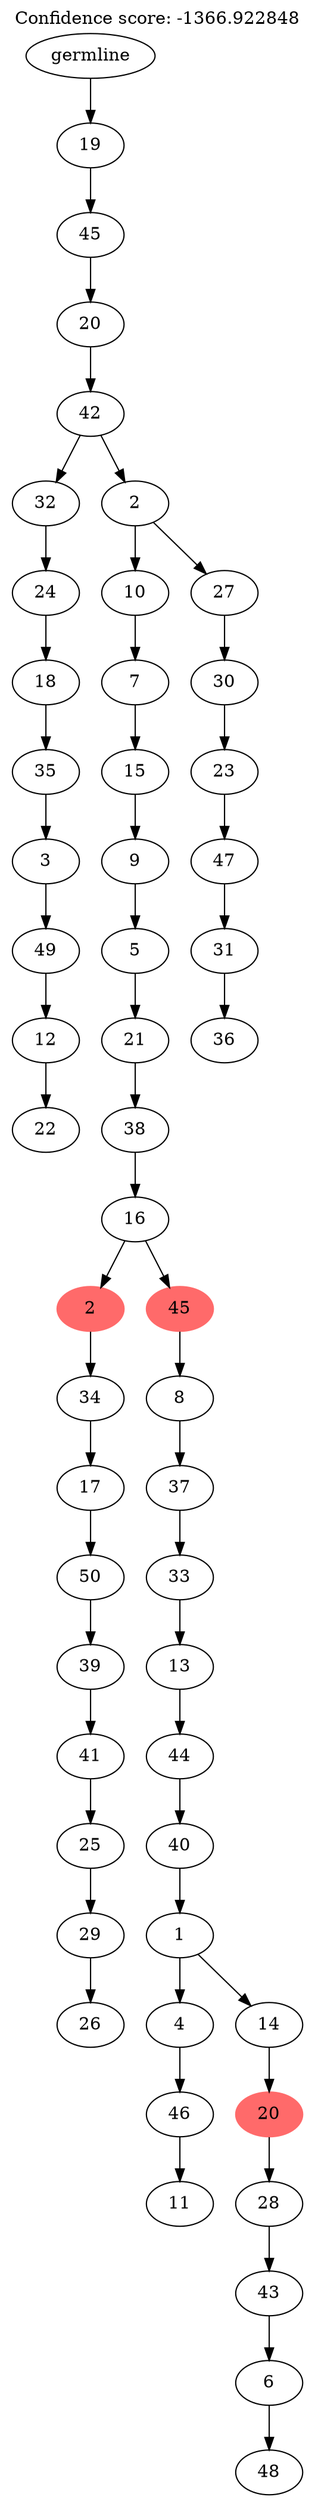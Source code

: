 digraph g {
	"52" -> "53";
	"53" [label="22"];
	"51" -> "52";
	"52" [label="12"];
	"50" -> "51";
	"51" [label="49"];
	"49" -> "50";
	"50" [label="3"];
	"48" -> "49";
	"49" [label="35"];
	"47" -> "48";
	"48" [label="18"];
	"46" -> "47";
	"47" [label="24"];
	"44" -> "45";
	"45" [label="26"];
	"43" -> "44";
	"44" [label="29"];
	"42" -> "43";
	"43" [label="25"];
	"41" -> "42";
	"42" [label="41"];
	"40" -> "41";
	"41" [label="39"];
	"39" -> "40";
	"40" [label="50"];
	"38" -> "39";
	"39" [label="17"];
	"37" -> "38";
	"38" [label="34"];
	"35" -> "36";
	"36" [label="11"];
	"34" -> "35";
	"35" [label="46"];
	"32" -> "33";
	"33" [label="48"];
	"31" -> "32";
	"32" [label="6"];
	"30" -> "31";
	"31" [label="43"];
	"29" -> "30";
	"30" [label="28"];
	"28" -> "29";
	"29" [color=indianred1, style=filled, label="20"];
	"27" -> "28";
	"28" [label="14"];
	"27" -> "34";
	"34" [label="4"];
	"26" -> "27";
	"27" [label="1"];
	"25" -> "26";
	"26" [label="40"];
	"24" -> "25";
	"25" [label="44"];
	"23" -> "24";
	"24" [label="13"];
	"22" -> "23";
	"23" [label="33"];
	"21" -> "22";
	"22" [label="37"];
	"20" -> "21";
	"21" [label="8"];
	"19" -> "20";
	"20" [color=indianred1, style=filled, label="45"];
	"19" -> "37";
	"37" [color=indianred1, style=filled, label="2"];
	"18" -> "19";
	"19" [label="16"];
	"17" -> "18";
	"18" [label="38"];
	"16" -> "17";
	"17" [label="21"];
	"15" -> "16";
	"16" [label="5"];
	"14" -> "15";
	"15" [label="9"];
	"13" -> "14";
	"14" [label="15"];
	"12" -> "13";
	"13" [label="7"];
	"10" -> "11";
	"11" [label="36"];
	"9" -> "10";
	"10" [label="31"];
	"8" -> "9";
	"9" [label="47"];
	"7" -> "8";
	"8" [label="23"];
	"6" -> "7";
	"7" [label="30"];
	"5" -> "6";
	"6" [label="27"];
	"5" -> "12";
	"12" [label="10"];
	"4" -> "5";
	"5" [label="2"];
	"4" -> "46";
	"46" [label="32"];
	"3" -> "4";
	"4" [label="42"];
	"2" -> "3";
	"3" [label="20"];
	"1" -> "2";
	"2" [label="45"];
	"0" -> "1";
	"1" [label="19"];
	"0" [label="germline"];
	labelloc="t";
	label="Confidence score: -1366.922848";
}
